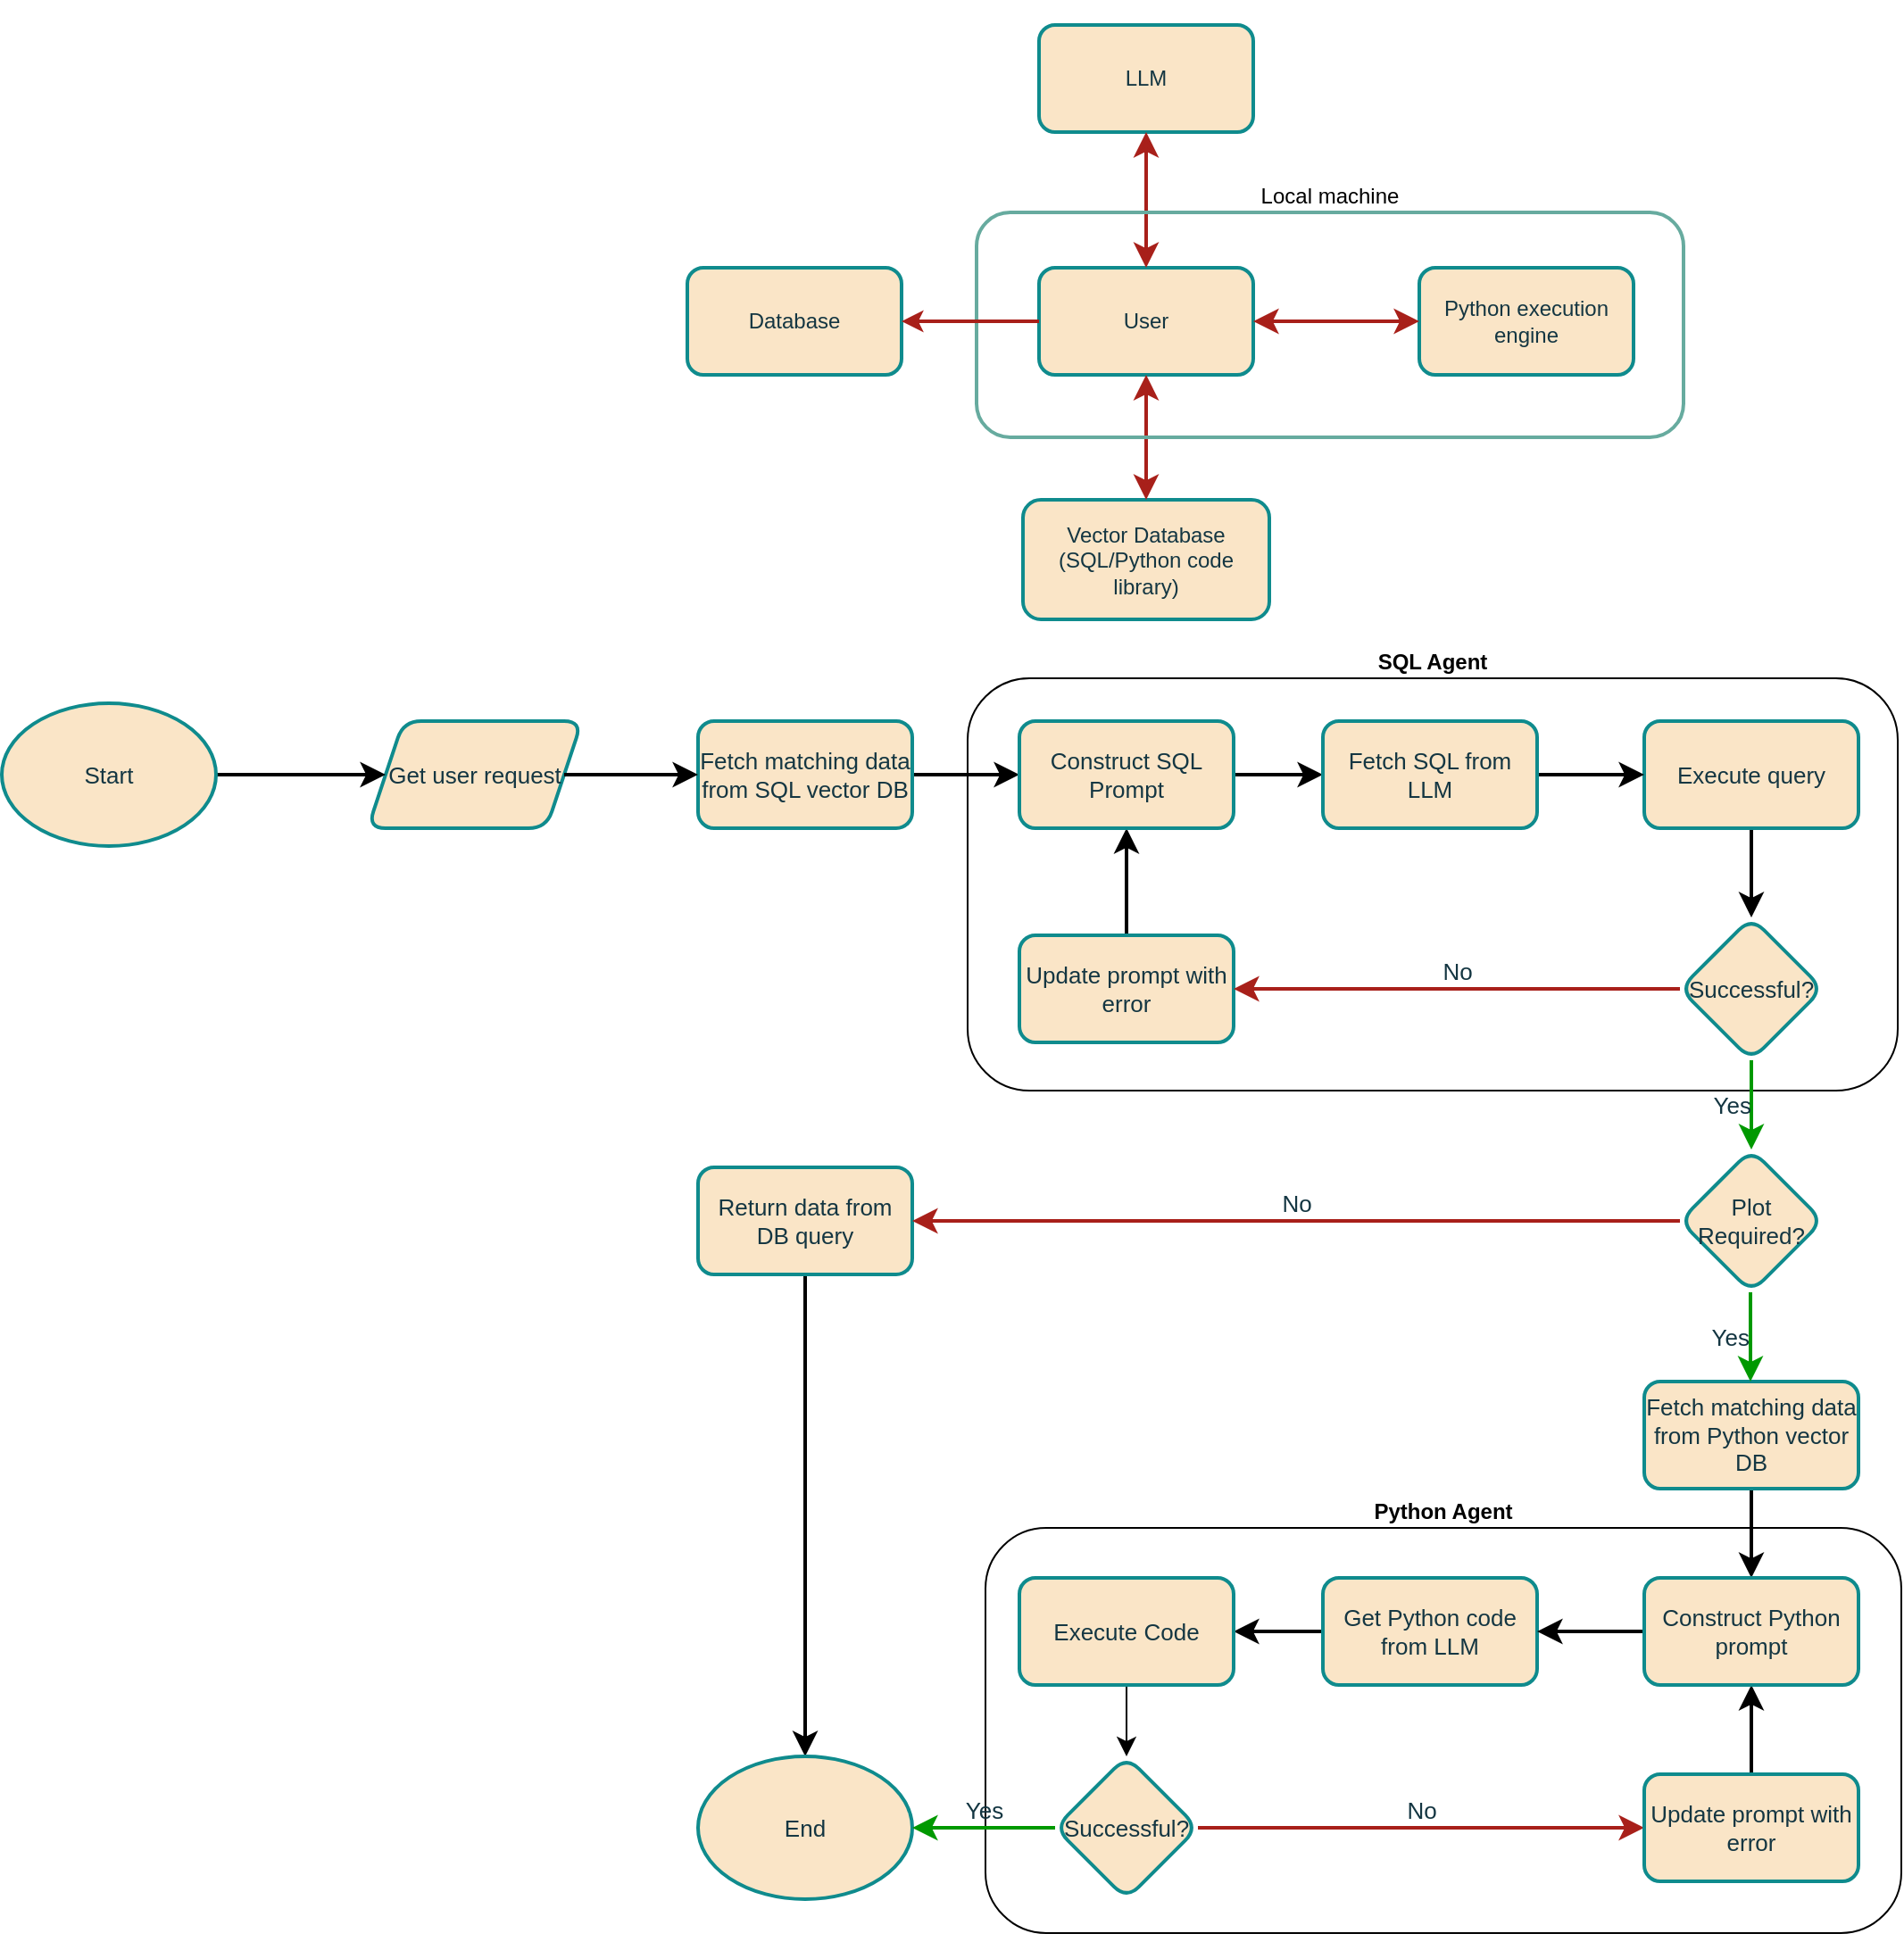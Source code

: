 <mxfile version="24.6.1" type="device" pages="2">
  <diagram name="Page-1" id="VnQZdyYLHo8XVgp0cRyb">
    <mxGraphModel dx="1317" dy="2304" grid="0" gridSize="10" guides="1" tooltips="1" connect="1" arrows="1" fold="1" page="0" pageScale="1" pageWidth="850" pageHeight="1100" background="#ffffff" math="0" shadow="0">
      <root>
        <mxCell id="0" />
        <mxCell id="1" parent="0" />
        <mxCell id="x4cJpddPCPHwW8KUm7uZ-64" value="" style="group;strokeWidth=6;strokeColor=none;fontSize=13;whiteSpace=wrap;verticalAlign=middle;" vertex="1" connectable="0" parent="1">
          <mxGeometry x="901" y="-918" width="674" height="923" as="geometry" />
        </mxCell>
        <mxCell id="x4cJpddPCPHwW8KUm7uZ-123" value="" style="group" vertex="1" connectable="0" parent="x4cJpddPCPHwW8KUm7uZ-64">
          <mxGeometry y="240" width="674" height="683" as="geometry" />
        </mxCell>
        <mxCell id="x4cJpddPCPHwW8KUm7uZ-125" value="SQL Agent" style="rounded=1;whiteSpace=wrap;html=1;labelPosition=center;verticalLabelPosition=top;align=center;verticalAlign=bottom;fontStyle=1" vertex="1" parent="x4cJpddPCPHwW8KUm7uZ-123">
          <mxGeometry x="151" y="-24" width="521" height="231" as="geometry" />
        </mxCell>
        <mxCell id="x4cJpddPCPHwW8KUm7uZ-124" value="Python Agent" style="rounded=1;whiteSpace=wrap;html=1;labelPosition=center;verticalLabelPosition=top;align=center;verticalAlign=bottom;fontStyle=1" vertex="1" parent="x4cJpddPCPHwW8KUm7uZ-123">
          <mxGeometry x="161" y="452" width="513" height="227" as="geometry" />
        </mxCell>
        <mxCell id="x4cJpddPCPHwW8KUm7uZ-13" value="" style="edgeStyle=none;curved=0;rounded=0;orthogonalLoop=1;jettySize=auto;html=1;fontSize=13;startSize=8;endSize=8;entryX=0;entryY=0.5;entryDx=0;entryDy=0;entryPerimeter=0;labelBackgroundColor=none;strokeColor=#000000;fontColor=default;horizontal=1;strokeWidth=2;" edge="1" parent="x4cJpddPCPHwW8KUm7uZ-123" source="x4cJpddPCPHwW8KUm7uZ-1" target="x4cJpddPCPHwW8KUm7uZ-49">
          <mxGeometry relative="1" as="geometry" />
        </mxCell>
        <mxCell id="x4cJpddPCPHwW8KUm7uZ-1" value="Fetch matching data from SQL vector DB" style="rounded=1;whiteSpace=wrap;html=1;labelBackgroundColor=none;fillColor=#FAE5C7;strokeColor=#0F8B8D;fontColor=#143642;strokeWidth=2;horizontal=1;fontSize=13;" vertex="1" parent="x4cJpddPCPHwW8KUm7uZ-123">
          <mxGeometry width="120" height="60" as="geometry" />
        </mxCell>
        <mxCell id="x4cJpddPCPHwW8KUm7uZ-15" value="" style="edgeStyle=none;curved=0;rounded=0;orthogonalLoop=1;jettySize=auto;html=1;fontSize=13;startSize=8;endSize=8;labelBackgroundColor=none;strokeColor=#000000;fontColor=default;horizontal=1;strokeWidth=2;" edge="1" parent="x4cJpddPCPHwW8KUm7uZ-123" source="x4cJpddPCPHwW8KUm7uZ-2" target="x4cJpddPCPHwW8KUm7uZ-3">
          <mxGeometry relative="1" as="geometry" />
        </mxCell>
        <mxCell id="x4cJpddPCPHwW8KUm7uZ-2" value="Execute query" style="rounded=1;whiteSpace=wrap;html=1;labelBackgroundColor=none;fillColor=#FAE5C7;strokeColor=#0F8B8D;fontColor=#143642;strokeWidth=2;horizontal=1;fontSize=13;" vertex="1" parent="x4cJpddPCPHwW8KUm7uZ-123">
          <mxGeometry x="530" width="120" height="60" as="geometry" />
        </mxCell>
        <mxCell id="x4cJpddPCPHwW8KUm7uZ-3" value="Successful?" style="rhombus;whiteSpace=wrap;html=1;rounded=1;labelBackgroundColor=none;fillColor=#FAE5C7;strokeColor=#0F8B8D;fontColor=#143642;strokeWidth=2;horizontal=1;fontSize=13;" vertex="1" parent="x4cJpddPCPHwW8KUm7uZ-123">
          <mxGeometry x="550" y="110" width="80" height="80" as="geometry" />
        </mxCell>
        <mxCell id="x4cJpddPCPHwW8KUm7uZ-51" value="" style="edgeStyle=none;curved=0;rounded=0;orthogonalLoop=1;jettySize=auto;html=1;fontSize=13;startSize=8;endSize=8;labelBackgroundColor=none;strokeColor=#000000;fontColor=default;horizontal=1;strokeWidth=2;" edge="1" parent="x4cJpddPCPHwW8KUm7uZ-123" source="x4cJpddPCPHwW8KUm7uZ-4" target="x4cJpddPCPHwW8KUm7uZ-49">
          <mxGeometry relative="1" as="geometry" />
        </mxCell>
        <mxCell id="x4cJpddPCPHwW8KUm7uZ-4" value="Update prompt with error" style="rounded=1;whiteSpace=wrap;html=1;labelBackgroundColor=none;fillColor=#FAE5C7;strokeColor=#0F8B8D;fontColor=#143642;strokeWidth=2;horizontal=1;fontSize=13;" vertex="1" parent="x4cJpddPCPHwW8KUm7uZ-123">
          <mxGeometry x="180" y="120" width="120" height="60" as="geometry" />
        </mxCell>
        <mxCell id="x4cJpddPCPHwW8KUm7uZ-18" value="Successful?" style="rhombus;whiteSpace=wrap;html=1;rounded=1;labelBackgroundColor=none;fillColor=#FAE5C7;strokeColor=#0F8B8D;fontColor=#143642;strokeWidth=2;horizontal=1;fontSize=13;" vertex="1" parent="x4cJpddPCPHwW8KUm7uZ-123">
          <mxGeometry x="200" y="580" width="80" height="80" as="geometry" />
        </mxCell>
        <mxCell id="x4cJpddPCPHwW8KUm7uZ-20" value="Plot Required?" style="rhombus;whiteSpace=wrap;html=1;rounded=1;labelBackgroundColor=none;fillColor=#FAE5C7;strokeColor=#0F8B8D;fontColor=#143642;strokeWidth=2;horizontal=1;fontSize=13;verticalAlign=middle;labelPosition=center;verticalLabelPosition=middle;align=center;" vertex="1" parent="x4cJpddPCPHwW8KUm7uZ-123">
          <mxGeometry x="550" y="240" width="80" height="80" as="geometry" />
        </mxCell>
        <mxCell id="x4cJpddPCPHwW8KUm7uZ-48" value="" style="edgeStyle=none;curved=1;rounded=1;orthogonalLoop=1;jettySize=auto;html=1;fontSize=13;startSize=8;endSize=8;entryX=0.5;entryY=0;entryDx=0;entryDy=0;labelBackgroundColor=none;strokeColor=#000000;fontColor=default;horizontal=1;strokeWidth=2;" edge="1" parent="x4cJpddPCPHwW8KUm7uZ-123" source="x4cJpddPCPHwW8KUm7uZ-21" target="x4cJpddPCPHwW8KUm7uZ-44">
          <mxGeometry relative="1" as="geometry">
            <mxPoint x="253" y="284" as="targetPoint" />
          </mxGeometry>
        </mxCell>
        <mxCell id="x4cJpddPCPHwW8KUm7uZ-21" value="Return data from DB query" style="rounded=1;whiteSpace=wrap;html=1;labelBackgroundColor=none;fillColor=#FAE5C7;strokeColor=#0F8B8D;fontColor=#143642;strokeWidth=2;horizontal=1;fontSize=13;" vertex="1" parent="x4cJpddPCPHwW8KUm7uZ-123">
          <mxGeometry y="250" width="120" height="60" as="geometry" />
        </mxCell>
        <mxCell id="x4cJpddPCPHwW8KUm7uZ-37" value="" style="edgeStyle=none;curved=1;rounded=1;orthogonalLoop=1;jettySize=auto;html=1;fontSize=13;startSize=8;endSize=8;labelBackgroundColor=none;strokeColor=#000000;fontColor=default;horizontal=1;strokeWidth=2;" edge="1" parent="x4cJpddPCPHwW8KUm7uZ-123" source="x4cJpddPCPHwW8KUm7uZ-25" target="x4cJpddPCPHwW8KUm7uZ-36">
          <mxGeometry relative="1" as="geometry" />
        </mxCell>
        <mxCell id="x4cJpddPCPHwW8KUm7uZ-25" value="Get Python code from LLM" style="rounded=1;whiteSpace=wrap;html=1;labelBackgroundColor=none;fillColor=#FAE5C7;strokeColor=#0F8B8D;fontColor=#143642;fillStyle=auto;glass=0;shadow=0;strokeWidth=2;horizontal=1;fontSize=13;" vertex="1" parent="x4cJpddPCPHwW8KUm7uZ-123">
          <mxGeometry x="350" y="480" width="120" height="60" as="geometry" />
        </mxCell>
        <mxCell id="x4cJpddPCPHwW8KUm7uZ-28" value="" style="endArrow=classic;html=1;rounded=1;fontSize=13;startSize=8;endSize=8;curved=1;entryX=1;entryY=0.5;entryDx=0;entryDy=0;exitX=0;exitY=0.5;exitDx=0;exitDy=0;labelBackgroundColor=none;strokeColor=#A8201A;fontColor=default;horizontal=1;strokeWidth=2;" edge="1" parent="x4cJpddPCPHwW8KUm7uZ-123" source="x4cJpddPCPHwW8KUm7uZ-3" target="x4cJpddPCPHwW8KUm7uZ-4">
          <mxGeometry relative="1" as="geometry">
            <mxPoint x="184" y="142" as="sourcePoint" />
            <mxPoint x="263" y="20" as="targetPoint" />
          </mxGeometry>
        </mxCell>
        <mxCell id="x4cJpddPCPHwW8KUm7uZ-29" value="No" style="edgeLabel;resizable=0;html=1;fontSize=13;;align=center;verticalAlign=bottom;rounded=1;labelBackgroundColor=none;fontColor=#143642;horizontal=1;labelPosition=center;verticalLabelPosition=top;" connectable="0" vertex="1" parent="x4cJpddPCPHwW8KUm7uZ-28">
          <mxGeometry relative="1" as="geometry" />
        </mxCell>
        <mxCell id="x4cJpddPCPHwW8KUm7uZ-33" value="" style="endArrow=classic;html=1;rounded=1;fontSize=13;startSize=8;endSize=8;curved=1;entryX=1;entryY=0.5;entryDx=0;entryDy=0;exitX=0;exitY=0.5;exitDx=0;exitDy=0;labelBackgroundColor=none;strokeColor=#A8201A;fontColor=default;horizontal=1;strokeWidth=2;" edge="1" parent="x4cJpddPCPHwW8KUm7uZ-123" source="x4cJpddPCPHwW8KUm7uZ-20" target="x4cJpddPCPHwW8KUm7uZ-21">
          <mxGeometry relative="1" as="geometry">
            <mxPoint x="434" y="294" as="sourcePoint" />
            <mxPoint x="333" y="294" as="targetPoint" />
          </mxGeometry>
        </mxCell>
        <mxCell id="x4cJpddPCPHwW8KUm7uZ-34" value="No" style="edgeLabel;resizable=0;html=1;fontSize=13;;align=center;verticalAlign=bottom;rounded=1;labelBackgroundColor=none;fontColor=#143642;horizontal=1;labelPosition=center;verticalLabelPosition=top;" connectable="0" vertex="1" parent="x4cJpddPCPHwW8KUm7uZ-33">
          <mxGeometry relative="1" as="geometry" />
        </mxCell>
        <mxCell id="x4cJpddPCPHwW8KUm7uZ-38" value="" style="edgeStyle=none;curved=1;rounded=1;orthogonalLoop=1;jettySize=auto;html=1;fontSize=13;startSize=8;endSize=8;labelBackgroundColor=none;strokeColor=#000000;fontColor=default;horizontal=1;" edge="1" parent="x4cJpddPCPHwW8KUm7uZ-123" source="x4cJpddPCPHwW8KUm7uZ-36" target="x4cJpddPCPHwW8KUm7uZ-18">
          <mxGeometry relative="1" as="geometry" />
        </mxCell>
        <mxCell id="x4cJpddPCPHwW8KUm7uZ-36" value="Execute Code" style="rounded=1;whiteSpace=wrap;html=1;labelBackgroundColor=none;fillColor=#FAE5C7;strokeColor=#0F8B8D;fontColor=#143642;strokeWidth=2;horizontal=1;fontSize=13;" vertex="1" parent="x4cJpddPCPHwW8KUm7uZ-123">
          <mxGeometry x="180" y="480" width="120" height="60" as="geometry" />
        </mxCell>
        <mxCell id="x4cJpddPCPHwW8KUm7uZ-39" value="" style="endArrow=classic;html=1;rounded=1;fontSize=13;startSize=8;endSize=8;curved=1;exitX=1;exitY=0.5;exitDx=0;exitDy=0;entryX=0;entryY=0.5;entryDx=0;entryDy=0;labelBackgroundColor=none;strokeColor=#A8201A;fontColor=default;horizontal=1;strokeWidth=2;" edge="1" parent="x4cJpddPCPHwW8KUm7uZ-123" source="x4cJpddPCPHwW8KUm7uZ-18" target="x4cJpddPCPHwW8KUm7uZ-42">
          <mxGeometry relative="1" as="geometry">
            <mxPoint x="380" y="591" as="sourcePoint" />
            <mxPoint x="453" y="519" as="targetPoint" />
          </mxGeometry>
        </mxCell>
        <mxCell id="x4cJpddPCPHwW8KUm7uZ-40" value="No" style="edgeLabel;resizable=0;html=1;fontSize=13;;align=center;verticalAlign=bottom;rounded=1;labelBackgroundColor=none;fontColor=#143642;horizontal=1;labelPosition=center;verticalLabelPosition=top;" connectable="0" vertex="1" parent="x4cJpddPCPHwW8KUm7uZ-39">
          <mxGeometry relative="1" as="geometry" />
        </mxCell>
        <mxCell id="x4cJpddPCPHwW8KUm7uZ-59" value="" style="edgeStyle=none;curved=1;rounded=1;orthogonalLoop=1;jettySize=auto;html=1;fontSize=13;startSize=8;endSize=8;labelBackgroundColor=none;strokeColor=#000000;fontColor=default;horizontal=1;strokeWidth=2;" edge="1" parent="x4cJpddPCPHwW8KUm7uZ-123" source="x4cJpddPCPHwW8KUm7uZ-42" target="x4cJpddPCPHwW8KUm7uZ-56">
          <mxGeometry relative="1" as="geometry" />
        </mxCell>
        <mxCell id="x4cJpddPCPHwW8KUm7uZ-42" value="Update prompt with error" style="rounded=1;whiteSpace=wrap;html=1;labelBackgroundColor=none;fillColor=#FAE5C7;strokeColor=#0F8B8D;fontColor=#143642;strokeWidth=2;horizontal=1;fontSize=13;" vertex="1" parent="x4cJpddPCPHwW8KUm7uZ-123">
          <mxGeometry x="530" y="590" width="120" height="60" as="geometry" />
        </mxCell>
        <mxCell id="x4cJpddPCPHwW8KUm7uZ-44" value="End" style="ellipse;whiteSpace=wrap;html=1;rounded=1;labelBackgroundColor=none;fillColor=#FAE5C7;strokeColor=#0F8B8D;fontColor=#143642;strokeWidth=2;horizontal=1;fontSize=13;" vertex="1" parent="x4cJpddPCPHwW8KUm7uZ-123">
          <mxGeometry y="580" width="120" height="80" as="geometry" />
        </mxCell>
        <mxCell id="x4cJpddPCPHwW8KUm7uZ-52" value="" style="edgeStyle=none;curved=0;rounded=0;orthogonalLoop=1;jettySize=auto;html=1;fontSize=13;startSize=8;endSize=8;labelBackgroundColor=none;strokeColor=#000000;fontColor=default;horizontal=1;strokeWidth=2;" edge="1" parent="x4cJpddPCPHwW8KUm7uZ-123" source="x4cJpddPCPHwW8KUm7uZ-49" target="x4cJpddPCPHwW8KUm7uZ-50">
          <mxGeometry relative="1" as="geometry" />
        </mxCell>
        <mxCell id="x4cJpddPCPHwW8KUm7uZ-49" value="Construct SQL Prompt" style="rounded=1;whiteSpace=wrap;html=1;labelBackgroundColor=none;fillColor=#FAE5C7;strokeColor=#0F8B8D;fontColor=#143642;strokeWidth=2;horizontal=1;fontSize=13;" vertex="1" parent="x4cJpddPCPHwW8KUm7uZ-123">
          <mxGeometry x="180" width="120" height="60" as="geometry" />
        </mxCell>
        <mxCell id="x4cJpddPCPHwW8KUm7uZ-53" value="" style="edgeStyle=none;curved=0;rounded=0;orthogonalLoop=1;jettySize=auto;html=1;fontSize=13;startSize=8;endSize=8;labelBackgroundColor=none;strokeColor=#000000;fontColor=default;horizontal=1;strokeWidth=2;" edge="1" parent="x4cJpddPCPHwW8KUm7uZ-123" source="x4cJpddPCPHwW8KUm7uZ-50" target="x4cJpddPCPHwW8KUm7uZ-2">
          <mxGeometry relative="1" as="geometry" />
        </mxCell>
        <mxCell id="x4cJpddPCPHwW8KUm7uZ-50" value="Fetch SQL from LLM" style="rounded=1;whiteSpace=wrap;html=1;labelBackgroundColor=none;fillColor=#FAE5C7;strokeColor=#0F8B8D;fontColor=#143642;fillStyle=auto;glass=0;shadow=0;strokeWidth=2;horizontal=1;fontSize=13;" vertex="1" parent="x4cJpddPCPHwW8KUm7uZ-123">
          <mxGeometry x="350" width="120" height="60" as="geometry" />
        </mxCell>
        <mxCell id="x4cJpddPCPHwW8KUm7uZ-57" value="" style="edgeStyle=none;curved=1;rounded=1;orthogonalLoop=1;jettySize=auto;html=1;fontSize=13;startSize=8;endSize=8;labelBackgroundColor=none;strokeColor=#000000;fontColor=default;horizontal=1;strokeWidth=2;" edge="1" parent="x4cJpddPCPHwW8KUm7uZ-123" source="x4cJpddPCPHwW8KUm7uZ-54" target="x4cJpddPCPHwW8KUm7uZ-56">
          <mxGeometry relative="1" as="geometry" />
        </mxCell>
        <mxCell id="x4cJpddPCPHwW8KUm7uZ-54" value="Fetch matching data from Python vector DB" style="rounded=1;whiteSpace=wrap;html=1;labelBackgroundColor=none;fillColor=#FAE5C7;strokeColor=#0F8B8D;fontColor=#143642;strokeWidth=2;horizontal=1;fontSize=13;" vertex="1" parent="x4cJpddPCPHwW8KUm7uZ-123">
          <mxGeometry x="530" y="370" width="120" height="60" as="geometry" />
        </mxCell>
        <mxCell id="x4cJpddPCPHwW8KUm7uZ-58" value="" style="edgeStyle=none;curved=1;rounded=1;orthogonalLoop=1;jettySize=auto;html=1;fontSize=13;startSize=8;endSize=8;labelBackgroundColor=none;strokeColor=#000000;fontColor=default;horizontal=1;strokeWidth=2;" edge="1" parent="x4cJpddPCPHwW8KUm7uZ-123" source="x4cJpddPCPHwW8KUm7uZ-56" target="x4cJpddPCPHwW8KUm7uZ-25">
          <mxGeometry relative="1" as="geometry" />
        </mxCell>
        <mxCell id="x4cJpddPCPHwW8KUm7uZ-56" value="Construct Python prompt" style="rounded=1;whiteSpace=wrap;html=1;labelBackgroundColor=none;fillColor=#FAE5C7;strokeColor=#0F8B8D;fontColor=#143642;strokeWidth=2;horizontal=1;fontSize=13;" vertex="1" parent="x4cJpddPCPHwW8KUm7uZ-123">
          <mxGeometry x="530" y="480" width="120" height="60" as="geometry" />
        </mxCell>
        <mxCell id="x4cJpddPCPHwW8KUm7uZ-66" value="" style="endArrow=classic;html=1;rounded=1;fontSize=13;startSize=8;endSize=8;curved=1;exitX=0;exitY=0.5;exitDx=0;exitDy=0;labelBackgroundColor=none;strokeColor=#009900;fontColor=default;horizontal=1;strokeWidth=2;" edge="1" parent="x4cJpddPCPHwW8KUm7uZ-123" source="x4cJpddPCPHwW8KUm7uZ-18" target="x4cJpddPCPHwW8KUm7uZ-44">
          <mxGeometry relative="1" as="geometry">
            <mxPoint x="290" y="630" as="sourcePoint" />
            <mxPoint x="540" y="630" as="targetPoint" />
          </mxGeometry>
        </mxCell>
        <mxCell id="x4cJpddPCPHwW8KUm7uZ-67" value="Yes" style="edgeLabel;resizable=0;html=1;fontSize=13;;align=center;verticalAlign=bottom;rounded=1;labelBackgroundColor=none;fontColor=#143642;horizontal=1;labelPosition=center;verticalLabelPosition=top;" connectable="0" vertex="1" parent="x4cJpddPCPHwW8KUm7uZ-66">
          <mxGeometry relative="1" as="geometry" />
        </mxCell>
        <mxCell id="x4cJpddPCPHwW8KUm7uZ-68" value="" style="endArrow=classic;html=1;rounded=1;fontSize=13;startSize=8;endSize=8;curved=1;exitX=0.5;exitY=1;exitDx=0;exitDy=0;labelBackgroundColor=none;strokeColor=#009900;fontColor=default;horizontal=1;strokeWidth=2;entryX=0.5;entryY=0;entryDx=0;entryDy=0;" edge="1" parent="x4cJpddPCPHwW8KUm7uZ-123" source="x4cJpddPCPHwW8KUm7uZ-3" target="x4cJpddPCPHwW8KUm7uZ-20">
          <mxGeometry relative="1" as="geometry">
            <mxPoint x="210" y="630" as="sourcePoint" />
            <mxPoint x="130" y="630" as="targetPoint" />
          </mxGeometry>
        </mxCell>
        <mxCell id="x4cJpddPCPHwW8KUm7uZ-69" value="Yes" style="edgeLabel;resizable=0;html=1;fontSize=13;;align=right;verticalAlign=middle;rounded=1;labelBackgroundColor=none;fontColor=#143642;horizontal=1;labelPosition=left;verticalLabelPosition=middle;" connectable="0" vertex="1" parent="x4cJpddPCPHwW8KUm7uZ-68">
          <mxGeometry relative="1" as="geometry" />
        </mxCell>
        <mxCell id="x4cJpddPCPHwW8KUm7uZ-70" value="" style="endArrow=classic;html=1;rounded=1;fontSize=13;startSize=8;endSize=8;curved=1;exitX=0.5;exitY=1;exitDx=0;exitDy=0;labelBackgroundColor=none;strokeColor=#009900;fontColor=default;horizontal=1;strokeWidth=2;entryX=0.5;entryY=0;entryDx=0;entryDy=0;" edge="1" parent="x4cJpddPCPHwW8KUm7uZ-123">
          <mxGeometry relative="1" as="geometry">
            <mxPoint x="589.5" y="320" as="sourcePoint" />
            <mxPoint x="589.5" y="370" as="targetPoint" />
          </mxGeometry>
        </mxCell>
        <mxCell id="x4cJpddPCPHwW8KUm7uZ-71" value="Yes" style="edgeLabel;resizable=0;html=1;fontSize=13;;align=right;verticalAlign=middle;rounded=1;labelBackgroundColor=none;fontColor=#143642;horizontal=1;labelPosition=left;verticalLabelPosition=middle;" connectable="0" vertex="1" parent="x4cJpddPCPHwW8KUm7uZ-70">
          <mxGeometry relative="1" as="geometry" />
        </mxCell>
        <mxCell id="x4cJpddPCPHwW8KUm7uZ-121" value="" style="group" vertex="1" connectable="0" parent="1">
          <mxGeometry x="895" y="-1082" width="627" height="392" as="geometry" />
        </mxCell>
        <mxCell id="x4cJpddPCPHwW8KUm7uZ-118" value="" style="group" vertex="1" connectable="0" parent="x4cJpddPCPHwW8KUm7uZ-121">
          <mxGeometry x="197" width="430" height="392" as="geometry" />
        </mxCell>
        <mxCell id="TKCYw9gFURrwfAF88gHr-18" value="User" style="rounded=1;whiteSpace=wrap;html=1;labelBackgroundColor=none;fillColor=#FAE5C7;strokeColor=#0F8B8D;fontColor=#143642;strokeWidth=2;" vertex="1" parent="x4cJpddPCPHwW8KUm7uZ-118">
          <mxGeometry y="150" width="120" height="60" as="geometry" />
        </mxCell>
        <mxCell id="TKCYw9gFURrwfAF88gHr-19" value="LLM" style="rounded=1;whiteSpace=wrap;html=1;labelBackgroundColor=none;fillColor=#FAE5C7;strokeColor=#0F8B8D;fontColor=#143642;strokeWidth=2;" vertex="1" parent="x4cJpddPCPHwW8KUm7uZ-118">
          <mxGeometry y="14" width="120" height="60" as="geometry" />
        </mxCell>
        <mxCell id="TKCYw9gFURrwfAF88gHr-20" value="Python execution engine" style="rounded=1;whiteSpace=wrap;html=1;labelBackgroundColor=none;fillColor=#FAE5C7;strokeColor=#0F8B8D;fontColor=#143642;strokeWidth=2;" vertex="1" parent="x4cJpddPCPHwW8KUm7uZ-118">
          <mxGeometry x="213" y="150" width="120" height="60" as="geometry" />
        </mxCell>
        <mxCell id="TKCYw9gFURrwfAF88gHr-21" value="Vector Database&lt;div&gt;(SQL/Python code library)&lt;/div&gt;" style="rounded=1;whiteSpace=wrap;html=1;labelBackgroundColor=none;fillColor=#FAE5C7;strokeColor=#0F8B8D;fontColor=#143642;strokeWidth=2;" vertex="1" parent="x4cJpddPCPHwW8KUm7uZ-118">
          <mxGeometry x="-9" y="280" width="138" height="67" as="geometry" />
        </mxCell>
        <mxCell id="TKCYw9gFURrwfAF88gHr-23" value="" style="endArrow=classic;startArrow=classic;html=1;rounded=1;fontSize=12;startSize=8;endSize=8;curved=1;entryX=0.5;entryY=1;entryDx=0;entryDy=0;exitX=0.5;exitY=0;exitDx=0;exitDy=0;labelBackgroundColor=none;strokeColor=#A8201A;fontColor=default;strokeWidth=2;" edge="1" parent="x4cJpddPCPHwW8KUm7uZ-118" source="TKCYw9gFURrwfAF88gHr-21" target="TKCYw9gFURrwfAF88gHr-18">
          <mxGeometry width="50" height="50" relative="1" as="geometry">
            <mxPoint x="20" y="350" as="sourcePoint" />
            <mxPoint x="70" y="300" as="targetPoint" />
          </mxGeometry>
        </mxCell>
        <mxCell id="TKCYw9gFURrwfAF88gHr-24" value="" style="endArrow=classic;startArrow=classic;html=1;rounded=1;fontSize=12;startSize=8;endSize=8;curved=1;entryX=0.5;entryY=1;entryDx=0;entryDy=0;exitX=0.5;exitY=0;exitDx=0;exitDy=0;labelBackgroundColor=none;strokeColor=#A8201A;fontColor=default;strokeWidth=2;" edge="1" parent="x4cJpddPCPHwW8KUm7uZ-118" source="TKCYw9gFURrwfAF88gHr-18" target="TKCYw9gFURrwfAF88gHr-19">
          <mxGeometry width="50" height="50" relative="1" as="geometry">
            <mxPoint x="70" y="290" as="sourcePoint" />
            <mxPoint x="70" y="220" as="targetPoint" />
          </mxGeometry>
        </mxCell>
        <mxCell id="TKCYw9gFURrwfAF88gHr-25" value="" style="endArrow=classic;startArrow=classic;html=1;rounded=1;fontSize=12;startSize=8;endSize=8;curved=1;exitX=1;exitY=0.5;exitDx=0;exitDy=0;labelBackgroundColor=none;strokeColor=#A8201A;fontColor=default;strokeWidth=2;" edge="1" parent="x4cJpddPCPHwW8KUm7uZ-118" source="TKCYw9gFURrwfAF88gHr-18" target="TKCYw9gFURrwfAF88gHr-20">
          <mxGeometry width="50" height="50" relative="1" as="geometry">
            <mxPoint x="70" y="160" as="sourcePoint" />
            <mxPoint x="70" y="70" as="targetPoint" />
          </mxGeometry>
        </mxCell>
        <mxCell id="x4cJpddPCPHwW8KUm7uZ-117" value="Local machine" style="rounded=1;whiteSpace=wrap;html=1;fillColor=none;strokeColor=#67AB9F;strokeWidth=2;labelPosition=center;verticalLabelPosition=top;align=center;verticalAlign=bottom;" vertex="1" parent="x4cJpddPCPHwW8KUm7uZ-118">
          <mxGeometry x="-35" y="119" width="396" height="126" as="geometry" />
        </mxCell>
        <mxCell id="x4cJpddPCPHwW8KUm7uZ-119" value="Database" style="rounded=1;whiteSpace=wrap;html=1;labelBackgroundColor=none;fillColor=#FAE5C7;strokeColor=#0F8B8D;fontColor=#143642;strokeWidth=2;" vertex="1" parent="x4cJpddPCPHwW8KUm7uZ-121">
          <mxGeometry y="150" width="120" height="60" as="geometry" />
        </mxCell>
        <mxCell id="x4cJpddPCPHwW8KUm7uZ-120" value="" style="edgeStyle=orthogonalEdgeStyle;rounded=1;orthogonalLoop=1;jettySize=auto;html=1;strokeColor=#A8201A;strokeWidth=2;" edge="1" parent="x4cJpddPCPHwW8KUm7uZ-121" source="TKCYw9gFURrwfAF88gHr-18" target="x4cJpddPCPHwW8KUm7uZ-119">
          <mxGeometry relative="1" as="geometry" />
        </mxCell>
        <mxCell id="TKCYw9gFURrwfAF88gHr-29" value="Get user request" style="shape=parallelogram;perimeter=parallelogramPerimeter;whiteSpace=wrap;html=1;fixedSize=1;rounded=1;labelBackgroundColor=none;fillColor=#FAE5C7;strokeColor=#0F8B8D;fontColor=#143642;strokeWidth=2;horizontal=1;fontSize=13;" vertex="1" parent="1">
          <mxGeometry x="716" y="-678" width="120" height="60" as="geometry" />
        </mxCell>
        <mxCell id="x4cJpddPCPHwW8KUm7uZ-11" value="" style="edgeStyle=none;curved=0;rounded=0;orthogonalLoop=1;jettySize=auto;html=1;fontSize=13;startSize=8;endSize=8;labelBackgroundColor=none;strokeColor=#000000;fontColor=default;horizontal=1;strokeWidth=2;" edge="1" parent="1" source="TKCYw9gFURrwfAF88gHr-29" target="x4cJpddPCPHwW8KUm7uZ-1">
          <mxGeometry relative="1" as="geometry" />
        </mxCell>
        <mxCell id="x4cJpddPCPHwW8KUm7uZ-12" value="" style="edgeStyle=none;curved=0;rounded=0;orthogonalLoop=1;jettySize=auto;html=1;fontSize=13;startSize=8;endSize=8;labelBackgroundColor=none;strokeColor=#000000;fontColor=default;horizontal=1;strokeWidth=2;" edge="1" parent="1" source="TKCYw9gFURrwfAF88gHr-26" target="TKCYw9gFURrwfAF88gHr-29">
          <mxGeometry relative="1" as="geometry" />
        </mxCell>
        <mxCell id="TKCYw9gFURrwfAF88gHr-26" value="Start" style="ellipse;whiteSpace=wrap;html=1;rounded=1;labelBackgroundColor=none;fillColor=#FAE5C7;strokeColor=#0F8B8D;fontColor=#143642;strokeWidth=2;fontSize=13;" vertex="1" parent="1">
          <mxGeometry x="511" y="-688" width="120" height="80" as="geometry" />
        </mxCell>
      </root>
    </mxGraphModel>
  </diagram>
  <diagram id="CrUGNqNpH84FrVJ-cxzi" name="Page-2">
    <mxGraphModel dx="1717" dy="1154" grid="0" gridSize="10" guides="1" tooltips="1" connect="1" arrows="1" fold="1" page="0" pageScale="1" pageWidth="850" pageHeight="1100" math="0" shadow="0">
      <root>
        <mxCell id="0" />
        <mxCell id="1" parent="0" />
      </root>
    </mxGraphModel>
  </diagram>
</mxfile>
